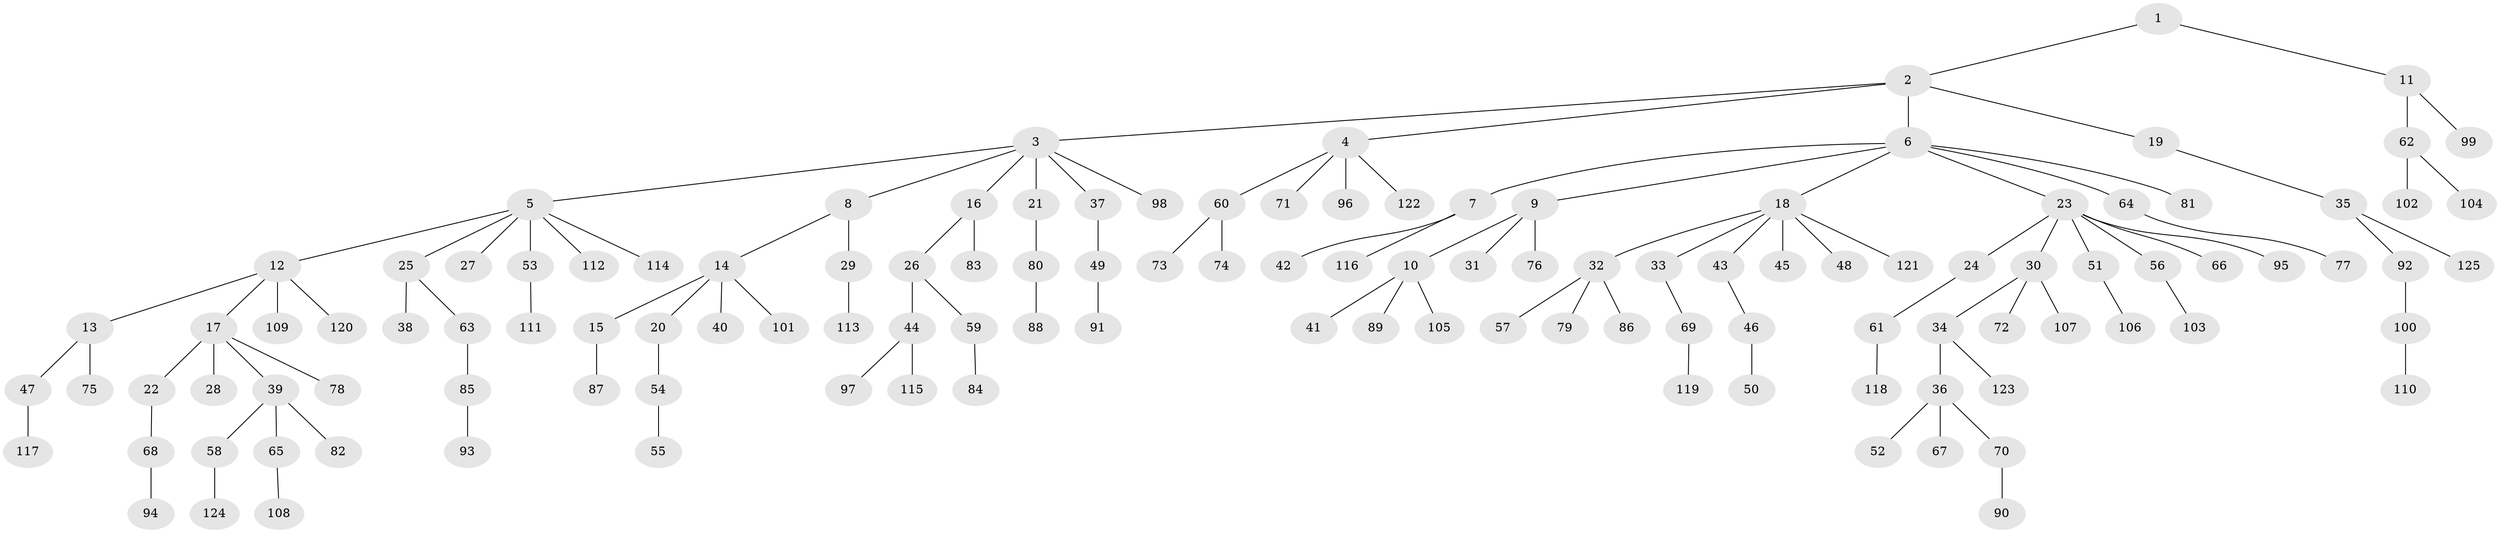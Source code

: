 // coarse degree distribution, {2: 0.2894736842105263, 5: 0.013157894736842105, 6: 0.06578947368421052, 4: 0.039473684210526314, 3: 0.09210526315789473, 1: 0.5}
// Generated by graph-tools (version 1.1) at 2025/52/03/04/25 22:52:04]
// undirected, 125 vertices, 124 edges
graph export_dot {
  node [color=gray90,style=filled];
  1;
  2;
  3;
  4;
  5;
  6;
  7;
  8;
  9;
  10;
  11;
  12;
  13;
  14;
  15;
  16;
  17;
  18;
  19;
  20;
  21;
  22;
  23;
  24;
  25;
  26;
  27;
  28;
  29;
  30;
  31;
  32;
  33;
  34;
  35;
  36;
  37;
  38;
  39;
  40;
  41;
  42;
  43;
  44;
  45;
  46;
  47;
  48;
  49;
  50;
  51;
  52;
  53;
  54;
  55;
  56;
  57;
  58;
  59;
  60;
  61;
  62;
  63;
  64;
  65;
  66;
  67;
  68;
  69;
  70;
  71;
  72;
  73;
  74;
  75;
  76;
  77;
  78;
  79;
  80;
  81;
  82;
  83;
  84;
  85;
  86;
  87;
  88;
  89;
  90;
  91;
  92;
  93;
  94;
  95;
  96;
  97;
  98;
  99;
  100;
  101;
  102;
  103;
  104;
  105;
  106;
  107;
  108;
  109;
  110;
  111;
  112;
  113;
  114;
  115;
  116;
  117;
  118;
  119;
  120;
  121;
  122;
  123;
  124;
  125;
  1 -- 2;
  1 -- 11;
  2 -- 3;
  2 -- 4;
  2 -- 6;
  2 -- 19;
  3 -- 5;
  3 -- 8;
  3 -- 16;
  3 -- 21;
  3 -- 37;
  3 -- 98;
  4 -- 60;
  4 -- 71;
  4 -- 96;
  4 -- 122;
  5 -- 12;
  5 -- 25;
  5 -- 27;
  5 -- 53;
  5 -- 112;
  5 -- 114;
  6 -- 7;
  6 -- 9;
  6 -- 18;
  6 -- 23;
  6 -- 64;
  6 -- 81;
  7 -- 42;
  7 -- 116;
  8 -- 14;
  8 -- 29;
  9 -- 10;
  9 -- 31;
  9 -- 76;
  10 -- 41;
  10 -- 89;
  10 -- 105;
  11 -- 62;
  11 -- 99;
  12 -- 13;
  12 -- 17;
  12 -- 109;
  12 -- 120;
  13 -- 47;
  13 -- 75;
  14 -- 15;
  14 -- 20;
  14 -- 40;
  14 -- 101;
  15 -- 87;
  16 -- 26;
  16 -- 83;
  17 -- 22;
  17 -- 28;
  17 -- 39;
  17 -- 78;
  18 -- 32;
  18 -- 33;
  18 -- 43;
  18 -- 45;
  18 -- 48;
  18 -- 121;
  19 -- 35;
  20 -- 54;
  21 -- 80;
  22 -- 68;
  23 -- 24;
  23 -- 30;
  23 -- 51;
  23 -- 56;
  23 -- 66;
  23 -- 95;
  24 -- 61;
  25 -- 38;
  25 -- 63;
  26 -- 44;
  26 -- 59;
  29 -- 113;
  30 -- 34;
  30 -- 72;
  30 -- 107;
  32 -- 57;
  32 -- 79;
  32 -- 86;
  33 -- 69;
  34 -- 36;
  34 -- 123;
  35 -- 92;
  35 -- 125;
  36 -- 52;
  36 -- 67;
  36 -- 70;
  37 -- 49;
  39 -- 58;
  39 -- 65;
  39 -- 82;
  43 -- 46;
  44 -- 97;
  44 -- 115;
  46 -- 50;
  47 -- 117;
  49 -- 91;
  51 -- 106;
  53 -- 111;
  54 -- 55;
  56 -- 103;
  58 -- 124;
  59 -- 84;
  60 -- 73;
  60 -- 74;
  61 -- 118;
  62 -- 102;
  62 -- 104;
  63 -- 85;
  64 -- 77;
  65 -- 108;
  68 -- 94;
  69 -- 119;
  70 -- 90;
  80 -- 88;
  85 -- 93;
  92 -- 100;
  100 -- 110;
}
